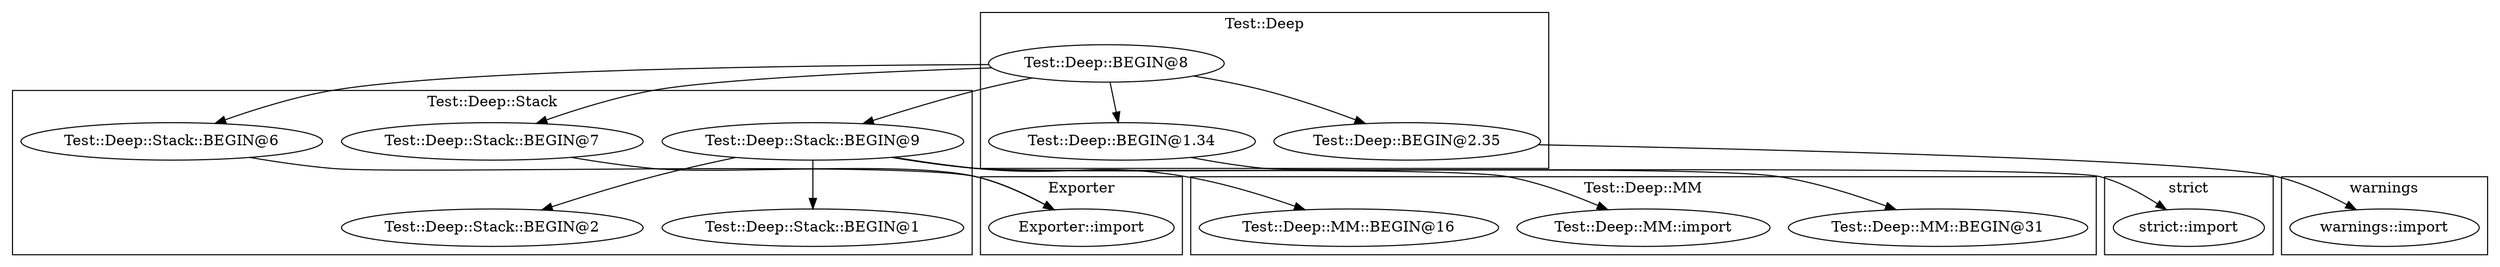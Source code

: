 digraph {
graph [overlap=false]
subgraph cluster_Exporter {
	label="Exporter";
	"Exporter::import";
}
subgraph cluster_warnings {
	label="warnings";
	"warnings::import";
}
subgraph cluster_Test_Deep_MM {
	label="Test::Deep::MM";
	"Test::Deep::MM::import";
	"Test::Deep::MM::BEGIN@16";
	"Test::Deep::MM::BEGIN@31";
}
subgraph cluster_Test_Deep {
	label="Test::Deep";
	"Test::Deep::BEGIN@1.34";
	"Test::Deep::BEGIN@8";
	"Test::Deep::BEGIN@2.35";
}
subgraph cluster_strict {
	label="strict";
	"strict::import";
}
subgraph cluster_Test_Deep_Stack {
	label="Test::Deep::Stack";
	"Test::Deep::Stack::BEGIN@2";
	"Test::Deep::Stack::BEGIN@7";
	"Test::Deep::Stack::BEGIN@1";
	"Test::Deep::Stack::BEGIN@9";
	"Test::Deep::Stack::BEGIN@6";
}
"Test::Deep::Stack::BEGIN@7" -> "Exporter::import";
"Test::Deep::Stack::BEGIN@6" -> "Exporter::import";
"Test::Deep::Stack::BEGIN@9" -> "Test::Deep::MM::BEGIN@31";
"Test::Deep::Stack::BEGIN@9" -> "Test::Deep::MM::import";
"Test::Deep::Stack::BEGIN@9" -> "Test::Deep::Stack::BEGIN@2";
"Test::Deep::BEGIN@8" -> "Test::Deep::Stack::BEGIN@7";
"Test::Deep::BEGIN@2.35" -> "warnings::import";
"Test::Deep::BEGIN@1.34" -> "strict::import";
"Test::Deep::Stack::BEGIN@9" -> "Test::Deep::MM::BEGIN@16";
"Test::Deep::BEGIN@8" -> "Test::Deep::Stack::BEGIN@6";
"Test::Deep::BEGIN@8" -> "Test::Deep::BEGIN@2.35";
"Test::Deep::BEGIN@8" -> "Test::Deep::BEGIN@1.34";
"Test::Deep::BEGIN@8" -> "Test::Deep::Stack::BEGIN@9";
"Test::Deep::Stack::BEGIN@9" -> "Test::Deep::Stack::BEGIN@1";
}
